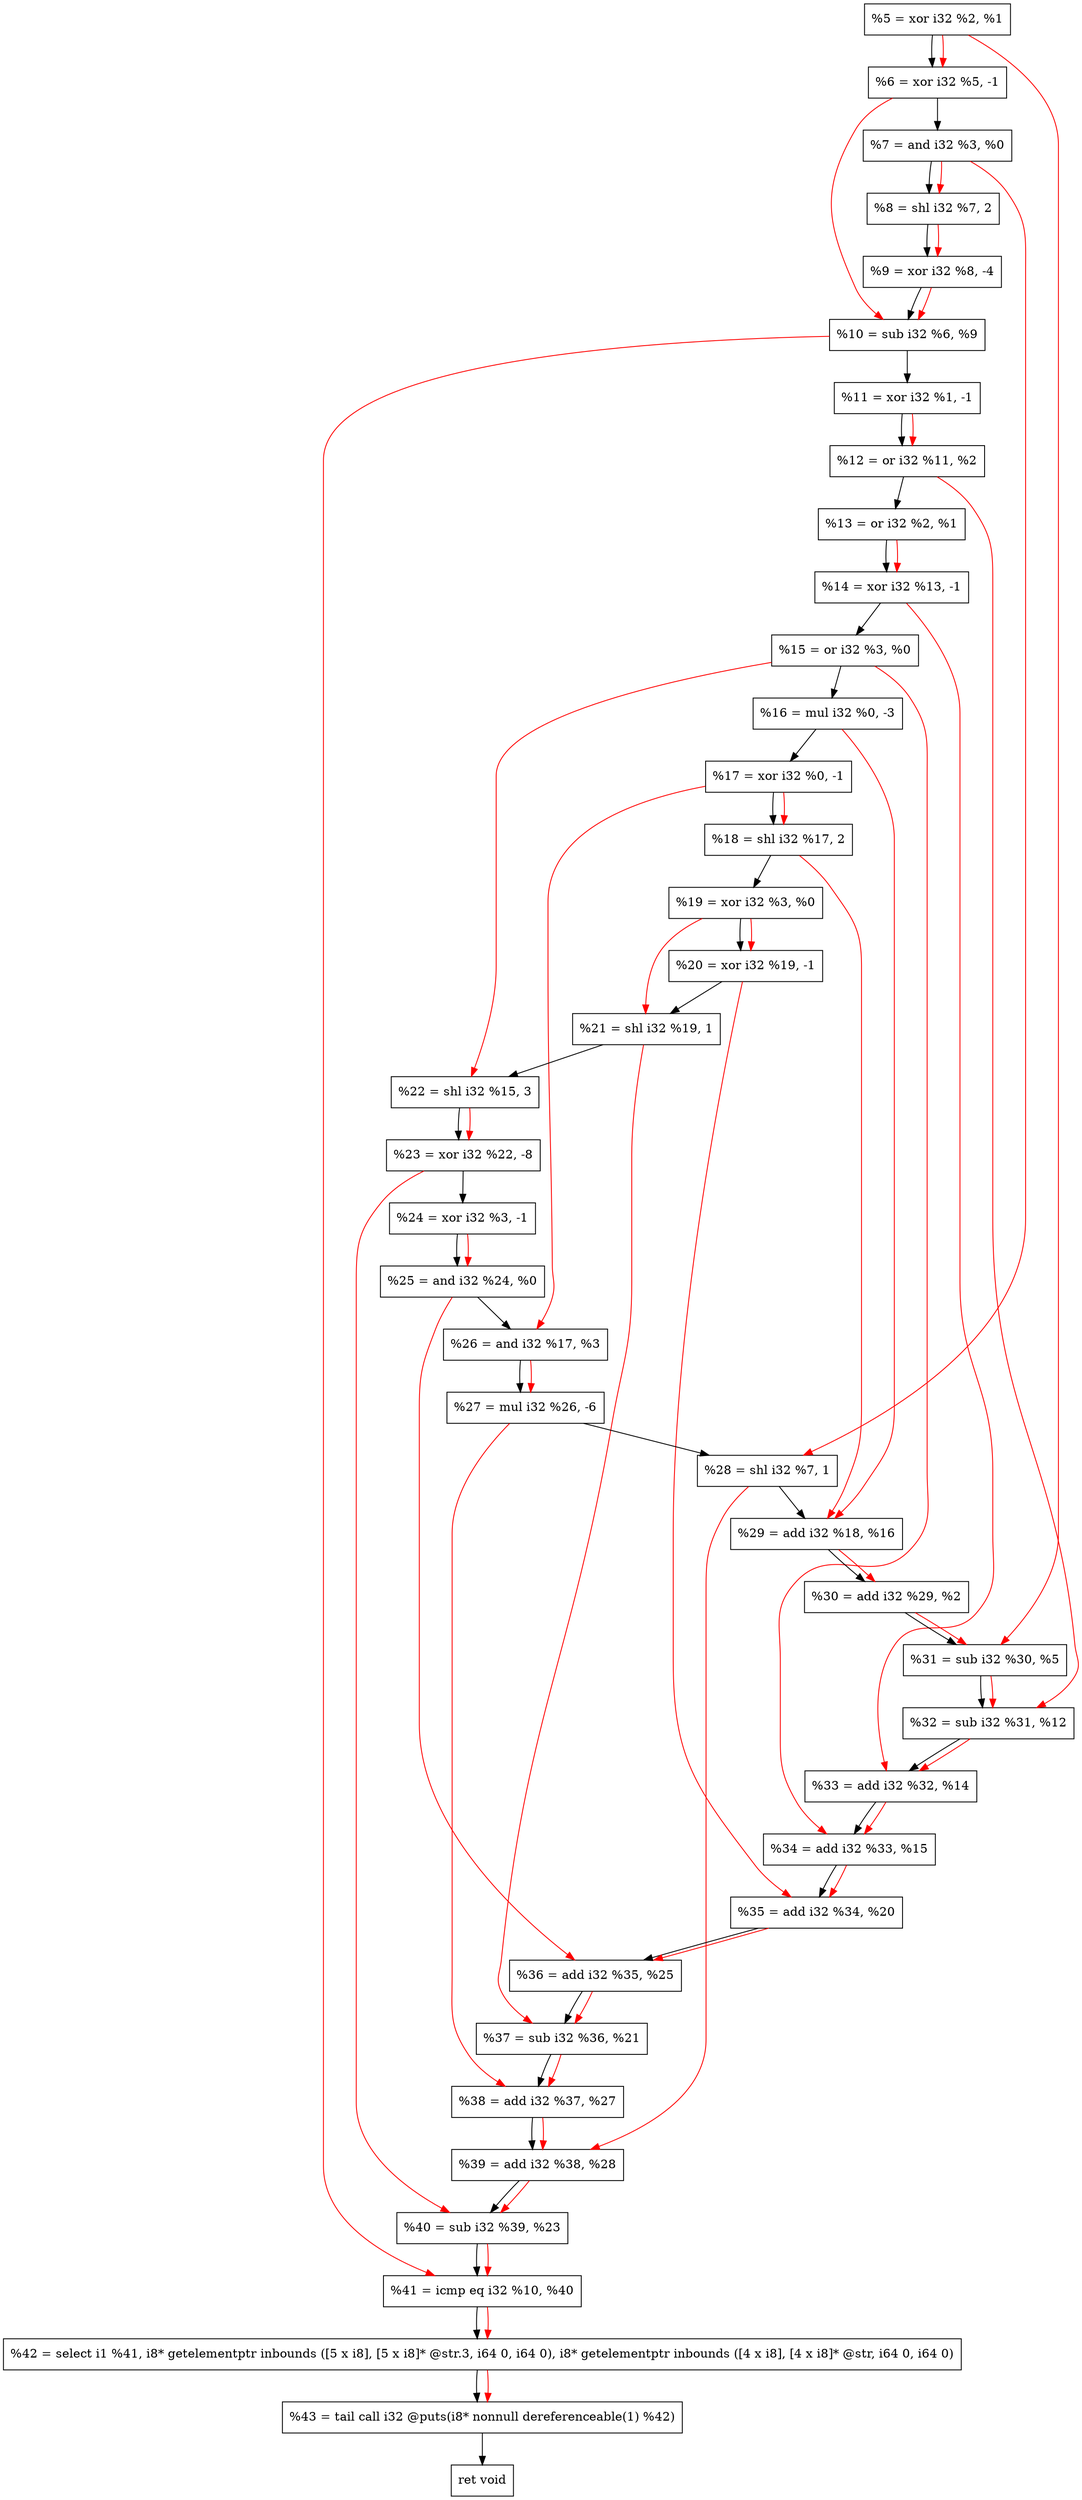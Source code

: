 digraph "DFG for'crackme' function" {
	Node0xf1fa80[shape=record, label="  %5 = xor i32 %2, %1"];
	Node0xf20100[shape=record, label="  %6 = xor i32 %5, -1"];
	Node0xf20170[shape=record, label="  %7 = and i32 %3, %0"];
	Node0xf20210[shape=record, label="  %8 = shl i32 %7, 2"];
	Node0xf202b0[shape=record, label="  %9 = xor i32 %8, -4"];
	Node0xf20320[shape=record, label="  %10 = sub i32 %6, %9"];
	Node0xf20390[shape=record, label="  %11 = xor i32 %1, -1"];
	Node0xf20400[shape=record, label="  %12 = or i32 %11, %2"];
	Node0xf20470[shape=record, label="  %13 = or i32 %2, %1"];
	Node0xf204e0[shape=record, label="  %14 = xor i32 %13, -1"];
	Node0xf20550[shape=record, label="  %15 = or i32 %3, %0"];
	Node0xf205f0[shape=record, label="  %16 = mul i32 %0, -3"];
	Node0xf20660[shape=record, label="  %17 = xor i32 %0, -1"];
	Node0xf206d0[shape=record, label="  %18 = shl i32 %17, 2"];
	Node0xf20740[shape=record, label="  %19 = xor i32 %3, %0"];
	Node0xf207b0[shape=record, label="  %20 = xor i32 %19, -1"];
	Node0xf20850[shape=record, label="  %21 = shl i32 %19, 1"];
	Node0xf208f0[shape=record, label="  %22 = shl i32 %15, 3"];
	Node0xf20990[shape=record, label="  %23 = xor i32 %22, -8"];
	Node0xf20a00[shape=record, label="  %24 = xor i32 %3, -1"];
	Node0xf20a70[shape=record, label="  %25 = and i32 %24, %0"];
	Node0xf20ae0[shape=record, label="  %26 = and i32 %17, %3"];
	Node0xf20b80[shape=record, label="  %27 = mul i32 %26, -6"];
	Node0xf20bf0[shape=record, label="  %28 = shl i32 %7, 1"];
	Node0xf20c60[shape=record, label="  %29 = add i32 %18, %16"];
	Node0xf20cd0[shape=record, label="  %30 = add i32 %29, %2"];
	Node0xf20d40[shape=record, label="  %31 = sub i32 %30, %5"];
	Node0xf20db0[shape=record, label="  %32 = sub i32 %31, %12"];
	Node0xf21030[shape=record, label="  %33 = add i32 %32, %14"];
	Node0xf210a0[shape=record, label="  %34 = add i32 %33, %15"];
	Node0xf21110[shape=record, label="  %35 = add i32 %34, %20"];
	Node0xf21180[shape=record, label="  %36 = add i32 %35, %25"];
	Node0xf211f0[shape=record, label="  %37 = sub i32 %36, %21"];
	Node0xf21260[shape=record, label="  %38 = add i32 %37, %27"];
	Node0xf212d0[shape=record, label="  %39 = add i32 %38, %28"];
	Node0xf21340[shape=record, label="  %40 = sub i32 %39, %23"];
	Node0xf213b0[shape=record, label="  %41 = icmp eq i32 %10, %40"];
	Node0xec0268[shape=record, label="  %42 = select i1 %41, i8* getelementptr inbounds ([5 x i8], [5 x i8]* @str.3, i64 0, i64 0), i8* getelementptr inbounds ([4 x i8], [4 x i8]* @str, i64 0, i64 0)"];
	Node0xf21850[shape=record, label="  %43 = tail call i32 @puts(i8* nonnull dereferenceable(1) %42)"];
	Node0xf218a0[shape=record, label="  ret void"];
	Node0xf1fa80 -> Node0xf20100;
	Node0xf20100 -> Node0xf20170;
	Node0xf20170 -> Node0xf20210;
	Node0xf20210 -> Node0xf202b0;
	Node0xf202b0 -> Node0xf20320;
	Node0xf20320 -> Node0xf20390;
	Node0xf20390 -> Node0xf20400;
	Node0xf20400 -> Node0xf20470;
	Node0xf20470 -> Node0xf204e0;
	Node0xf204e0 -> Node0xf20550;
	Node0xf20550 -> Node0xf205f0;
	Node0xf205f0 -> Node0xf20660;
	Node0xf20660 -> Node0xf206d0;
	Node0xf206d0 -> Node0xf20740;
	Node0xf20740 -> Node0xf207b0;
	Node0xf207b0 -> Node0xf20850;
	Node0xf20850 -> Node0xf208f0;
	Node0xf208f0 -> Node0xf20990;
	Node0xf20990 -> Node0xf20a00;
	Node0xf20a00 -> Node0xf20a70;
	Node0xf20a70 -> Node0xf20ae0;
	Node0xf20ae0 -> Node0xf20b80;
	Node0xf20b80 -> Node0xf20bf0;
	Node0xf20bf0 -> Node0xf20c60;
	Node0xf20c60 -> Node0xf20cd0;
	Node0xf20cd0 -> Node0xf20d40;
	Node0xf20d40 -> Node0xf20db0;
	Node0xf20db0 -> Node0xf21030;
	Node0xf21030 -> Node0xf210a0;
	Node0xf210a0 -> Node0xf21110;
	Node0xf21110 -> Node0xf21180;
	Node0xf21180 -> Node0xf211f0;
	Node0xf211f0 -> Node0xf21260;
	Node0xf21260 -> Node0xf212d0;
	Node0xf212d0 -> Node0xf21340;
	Node0xf21340 -> Node0xf213b0;
	Node0xf213b0 -> Node0xec0268;
	Node0xec0268 -> Node0xf21850;
	Node0xf21850 -> Node0xf218a0;
edge [color=red]
	Node0xf1fa80 -> Node0xf20100;
	Node0xf20170 -> Node0xf20210;
	Node0xf20210 -> Node0xf202b0;
	Node0xf20100 -> Node0xf20320;
	Node0xf202b0 -> Node0xf20320;
	Node0xf20390 -> Node0xf20400;
	Node0xf20470 -> Node0xf204e0;
	Node0xf20660 -> Node0xf206d0;
	Node0xf20740 -> Node0xf207b0;
	Node0xf20740 -> Node0xf20850;
	Node0xf20550 -> Node0xf208f0;
	Node0xf208f0 -> Node0xf20990;
	Node0xf20a00 -> Node0xf20a70;
	Node0xf20660 -> Node0xf20ae0;
	Node0xf20ae0 -> Node0xf20b80;
	Node0xf20170 -> Node0xf20bf0;
	Node0xf206d0 -> Node0xf20c60;
	Node0xf205f0 -> Node0xf20c60;
	Node0xf20c60 -> Node0xf20cd0;
	Node0xf20cd0 -> Node0xf20d40;
	Node0xf1fa80 -> Node0xf20d40;
	Node0xf20d40 -> Node0xf20db0;
	Node0xf20400 -> Node0xf20db0;
	Node0xf20db0 -> Node0xf21030;
	Node0xf204e0 -> Node0xf21030;
	Node0xf21030 -> Node0xf210a0;
	Node0xf20550 -> Node0xf210a0;
	Node0xf210a0 -> Node0xf21110;
	Node0xf207b0 -> Node0xf21110;
	Node0xf21110 -> Node0xf21180;
	Node0xf20a70 -> Node0xf21180;
	Node0xf21180 -> Node0xf211f0;
	Node0xf20850 -> Node0xf211f0;
	Node0xf211f0 -> Node0xf21260;
	Node0xf20b80 -> Node0xf21260;
	Node0xf21260 -> Node0xf212d0;
	Node0xf20bf0 -> Node0xf212d0;
	Node0xf212d0 -> Node0xf21340;
	Node0xf20990 -> Node0xf21340;
	Node0xf20320 -> Node0xf213b0;
	Node0xf21340 -> Node0xf213b0;
	Node0xf213b0 -> Node0xec0268;
	Node0xec0268 -> Node0xf21850;
}
